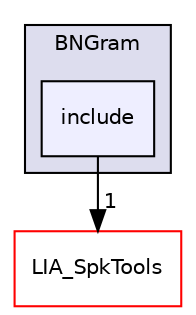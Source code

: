 digraph "LIA_Utils/BNGram/include" {
  compound=true
  node [ fontsize="10", fontname="Helvetica"];
  edge [ labelfontsize="10", labelfontname="Helvetica"];
  subgraph clusterdir_b4745ca01c4ca43cb0688e76731d3c94 {
    graph [ bgcolor="#ddddee", pencolor="black", label="BNGram" fontname="Helvetica", fontsize="10", URL="dir_b4745ca01c4ca43cb0688e76731d3c94.html"]
  dir_ab9a62acba51cb6e68fcb9688f101e71 [shape=box, label="include", style="filled", fillcolor="#eeeeff", pencolor="black", URL="dir_ab9a62acba51cb6e68fcb9688f101e71.html"];
  }
  dir_7b9f40c7474acebf25e66f966c5b9c6a [shape=box label="LIA_SpkTools" fillcolor="white" style="filled" color="red" URL="dir_7b9f40c7474acebf25e66f966c5b9c6a.html"];
  dir_ab9a62acba51cb6e68fcb9688f101e71->dir_7b9f40c7474acebf25e66f966c5b9c6a [headlabel="1", labeldistance=1.5 headhref="dir_000115_000110.html"];
}

